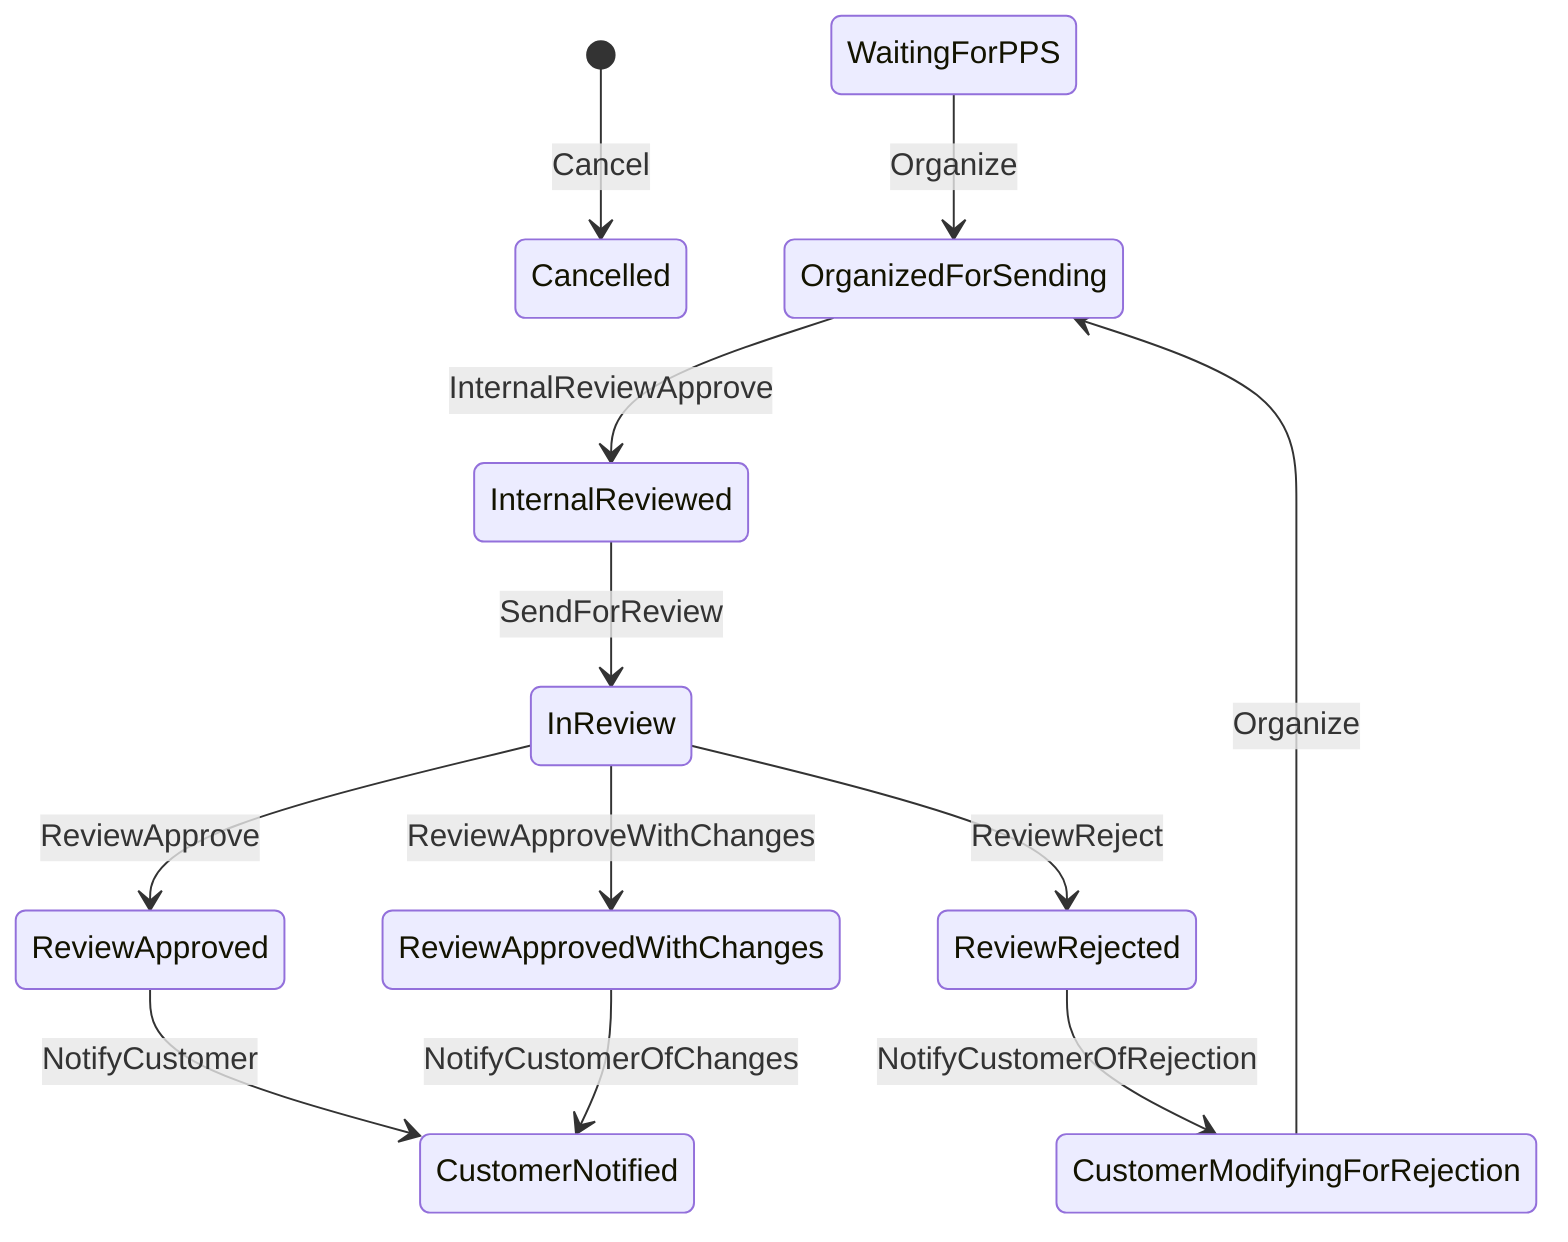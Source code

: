 stateDiagram-v2
[*] --> Cancelled : Cancel
WaitingForPPS --> OrganizedForSending : Organize
OrganizedForSending --> InternalReviewed : InternalReviewApprove
InternalReviewed --> InReview : SendForReview
InReview --> ReviewApproved : ReviewApprove
InReview --> ReviewRejected : ReviewReject
InReview --> ReviewApprovedWithChanges : ReviewApproveWithChanges
ReviewApproved --> CustomerNotified : NotifyCustomer
ReviewRejected --> CustomerModifyingForRejection : NotifyCustomerOfRejection
CustomerModifyingForRejection --> OrganizedForSending : Organize
ReviewApprovedWithChanges --> CustomerNotified : NotifyCustomerOfChanges